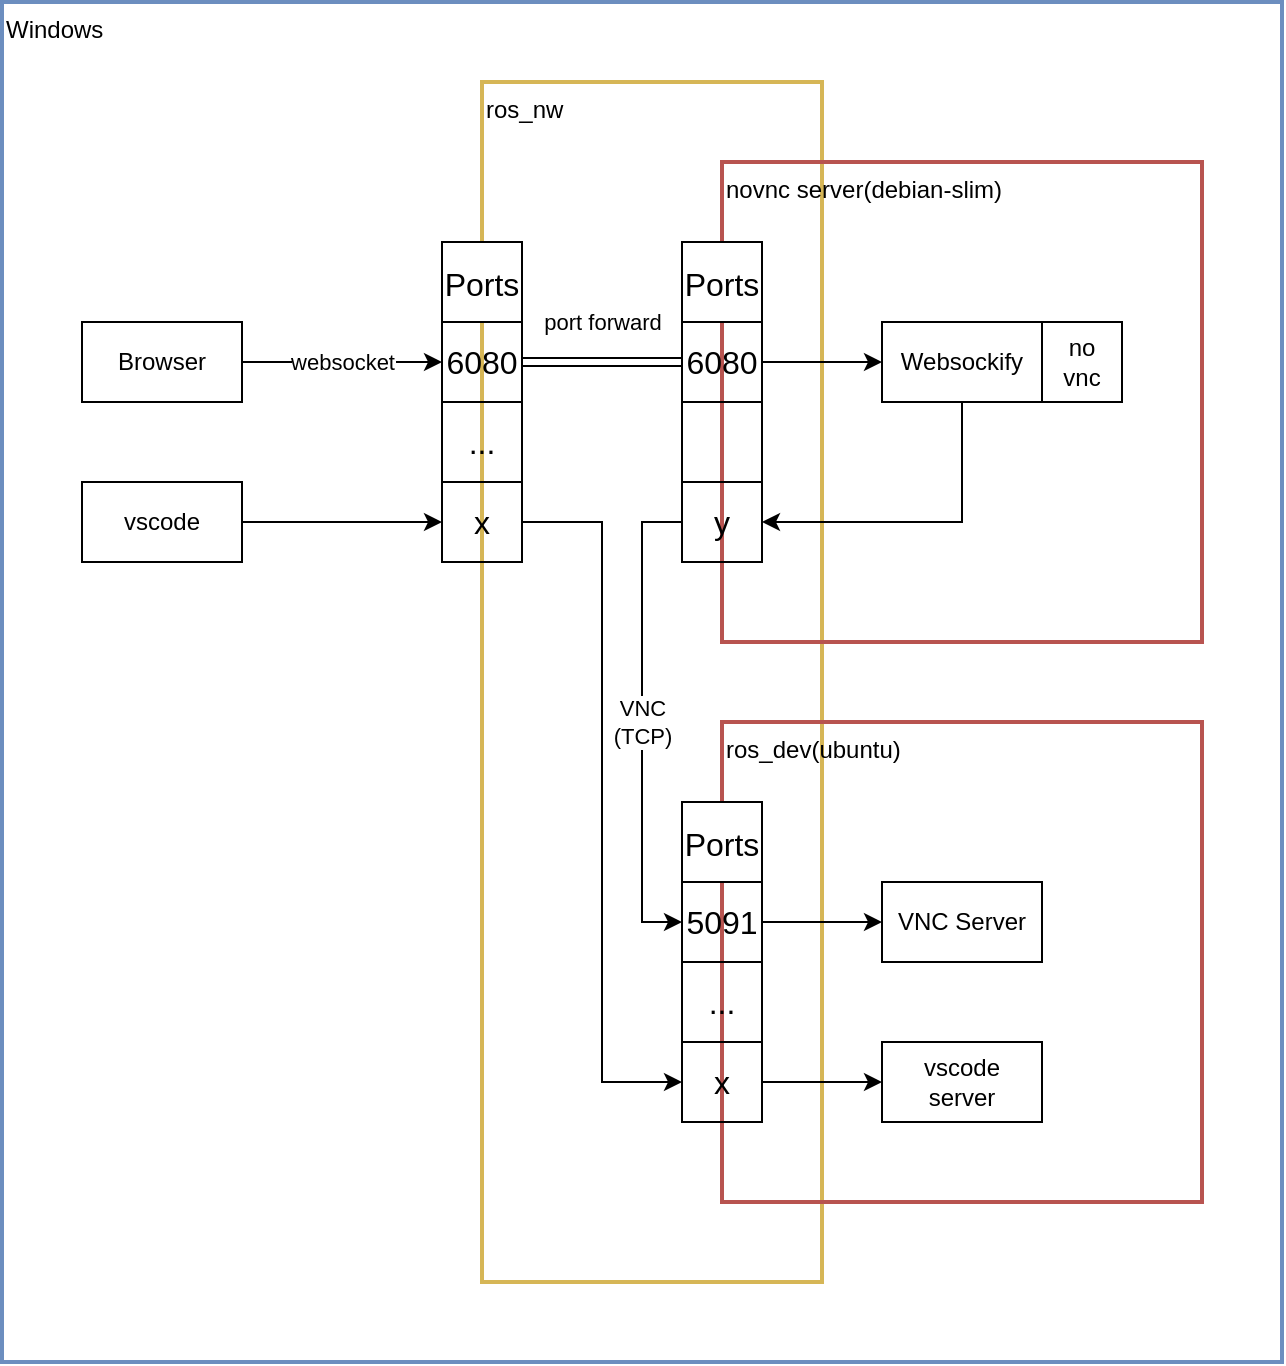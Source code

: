 <mxfile version="23.1.5" type="device">
  <diagram name="ページ1" id="4kXGkrT-Vvidgy9d8uIk">
    <mxGraphModel dx="1094" dy="1151" grid="1" gridSize="10" guides="1" tooltips="1" connect="1" arrows="1" fold="1" page="1" pageScale="1" pageWidth="827" pageHeight="1169" math="0" shadow="0">
      <root>
        <mxCell id="0" />
        <mxCell id="1" parent="0" />
        <mxCell id="luYWpKc1zl30fqJoofZf-3" value="windows" parent="0" />
        <mxCell id="luYWpKc1zl30fqJoofZf-6" value="Windows" style="rounded=0;whiteSpace=wrap;html=1;align=left;verticalAlign=top;fillColor=none;strokeColor=#6c8ebf;strokeWidth=2;" parent="luYWpKc1zl30fqJoofZf-3" vertex="1">
          <mxGeometry x="40" y="40" width="640" height="680" as="geometry" />
        </mxCell>
        <mxCell id="luYWpKc1zl30fqJoofZf-4" value="docker" parent="0" />
        <mxCell id="luYWpKc1zl30fqJoofZf-8" value="ros_nw" style="rounded=0;whiteSpace=wrap;html=1;align=left;verticalAlign=top;fillColor=none;strokeColor=#d6b656;strokeWidth=2;" parent="luYWpKc1zl30fqJoofZf-4" vertex="1">
          <mxGeometry x="280" y="80" width="170" height="600" as="geometry" />
        </mxCell>
        <mxCell id="luYWpKc1zl30fqJoofZf-9" value="ros_dev(ubuntu)" style="rounded=0;whiteSpace=wrap;html=1;align=left;verticalAlign=top;fillColor=none;strokeColor=#b85450;strokeWidth=2;" parent="luYWpKc1zl30fqJoofZf-4" vertex="1">
          <mxGeometry x="400" y="400" width="240" height="240" as="geometry" />
        </mxCell>
        <mxCell id="c91D7S9ZsHnWGiHCDUn_-21" value="novnc server(debian-slim)" style="rounded=0;whiteSpace=wrap;html=1;align=left;verticalAlign=top;fillColor=none;strokeColor=#b85450;strokeWidth=2;" vertex="1" parent="luYWpKc1zl30fqJoofZf-4">
          <mxGeometry x="400" y="120" width="240" height="240" as="geometry" />
        </mxCell>
        <mxCell id="ukuxaiV331VI8wh_9Zrm-1" value="instance" parent="0" />
        <mxCell id="c91D7S9ZsHnWGiHCDUn_-49" value="Ports" style="shape=table;startSize=40;container=1;collapsible=0;childLayout=tableLayout;strokeColor=default;fontSize=16;" vertex="1" parent="ukuxaiV331VI8wh_9Zrm-1">
          <mxGeometry x="380" y="160" width="40" height="160" as="geometry" />
        </mxCell>
        <mxCell id="c91D7S9ZsHnWGiHCDUn_-50" value="" style="shape=tableRow;horizontal=0;startSize=0;swimlaneHead=0;swimlaneBody=0;strokeColor=inherit;top=0;left=0;bottom=0;right=0;collapsible=0;dropTarget=0;fillColor=none;points=[[0,0.5],[1,0.5]];portConstraint=eastwest;fontSize=16;" vertex="1" parent="c91D7S9ZsHnWGiHCDUn_-49">
          <mxGeometry y="40" width="40" height="40" as="geometry" />
        </mxCell>
        <mxCell id="c91D7S9ZsHnWGiHCDUn_-51" value="6080" style="shape=partialRectangle;html=1;whiteSpace=wrap;connectable=0;strokeColor=inherit;overflow=hidden;fillColor=none;top=0;left=0;bottom=0;right=0;pointerEvents=1;fontSize=16;" vertex="1" parent="c91D7S9ZsHnWGiHCDUn_-50">
          <mxGeometry width="40" height="40" as="geometry">
            <mxRectangle width="40" height="40" as="alternateBounds" />
          </mxGeometry>
        </mxCell>
        <mxCell id="c91D7S9ZsHnWGiHCDUn_-52" value="" style="shape=tableRow;horizontal=0;startSize=0;swimlaneHead=0;swimlaneBody=0;strokeColor=inherit;top=0;left=0;bottom=0;right=0;collapsible=0;dropTarget=0;fillColor=none;points=[[0,0.5],[1,0.5]];portConstraint=eastwest;fontSize=16;" vertex="1" parent="c91D7S9ZsHnWGiHCDUn_-49">
          <mxGeometry y="80" width="40" height="40" as="geometry" />
        </mxCell>
        <mxCell id="c91D7S9ZsHnWGiHCDUn_-53" value="" style="shape=partialRectangle;html=1;whiteSpace=wrap;connectable=0;strokeColor=inherit;overflow=hidden;fillColor=none;top=0;left=0;bottom=0;right=0;pointerEvents=1;fontSize=16;" vertex="1" parent="c91D7S9ZsHnWGiHCDUn_-52">
          <mxGeometry width="40" height="40" as="geometry">
            <mxRectangle width="40" height="40" as="alternateBounds" />
          </mxGeometry>
        </mxCell>
        <mxCell id="c91D7S9ZsHnWGiHCDUn_-54" value="" style="shape=tableRow;horizontal=0;startSize=0;swimlaneHead=0;swimlaneBody=0;strokeColor=inherit;top=0;left=0;bottom=0;right=0;collapsible=0;dropTarget=0;fillColor=none;points=[[0,0.5],[1,0.5]];portConstraint=eastwest;fontSize=16;" vertex="1" parent="c91D7S9ZsHnWGiHCDUn_-49">
          <mxGeometry y="120" width="40" height="40" as="geometry" />
        </mxCell>
        <mxCell id="c91D7S9ZsHnWGiHCDUn_-55" value="y" style="shape=partialRectangle;html=1;whiteSpace=wrap;connectable=0;strokeColor=inherit;overflow=hidden;fillColor=none;top=0;left=0;bottom=0;right=0;pointerEvents=1;fontSize=16;" vertex="1" parent="c91D7S9ZsHnWGiHCDUn_-54">
          <mxGeometry width="40" height="40" as="geometry">
            <mxRectangle width="40" height="40" as="alternateBounds" />
          </mxGeometry>
        </mxCell>
        <mxCell id="c91D7S9ZsHnWGiHCDUn_-56" value="Ports" style="shape=table;startSize=40;container=1;collapsible=0;childLayout=tableLayout;strokeColor=default;fontSize=16;" vertex="1" parent="ukuxaiV331VI8wh_9Zrm-1">
          <mxGeometry x="380" y="440" width="40" height="160" as="geometry" />
        </mxCell>
        <mxCell id="c91D7S9ZsHnWGiHCDUn_-57" value="" style="shape=tableRow;horizontal=0;startSize=0;swimlaneHead=0;swimlaneBody=0;strokeColor=inherit;top=0;left=0;bottom=0;right=0;collapsible=0;dropTarget=0;fillColor=none;points=[[0,0.5],[1,0.5]];portConstraint=eastwest;fontSize=16;" vertex="1" parent="c91D7S9ZsHnWGiHCDUn_-56">
          <mxGeometry y="40" width="40" height="40" as="geometry" />
        </mxCell>
        <mxCell id="c91D7S9ZsHnWGiHCDUn_-58" value="5091" style="shape=partialRectangle;html=1;whiteSpace=wrap;connectable=0;strokeColor=inherit;overflow=hidden;fillColor=none;top=0;left=0;bottom=0;right=0;pointerEvents=1;fontSize=16;" vertex="1" parent="c91D7S9ZsHnWGiHCDUn_-57">
          <mxGeometry width="40" height="40" as="geometry">
            <mxRectangle width="40" height="40" as="alternateBounds" />
          </mxGeometry>
        </mxCell>
        <mxCell id="c91D7S9ZsHnWGiHCDUn_-59" value="" style="shape=tableRow;horizontal=0;startSize=0;swimlaneHead=0;swimlaneBody=0;strokeColor=inherit;top=0;left=0;bottom=0;right=0;collapsible=0;dropTarget=0;fillColor=none;points=[[0,0.5],[1,0.5]];portConstraint=eastwest;fontSize=16;" vertex="1" parent="c91D7S9ZsHnWGiHCDUn_-56">
          <mxGeometry y="80" width="40" height="40" as="geometry" />
        </mxCell>
        <mxCell id="c91D7S9ZsHnWGiHCDUn_-60" value="..." style="shape=partialRectangle;html=1;whiteSpace=wrap;connectable=0;strokeColor=inherit;overflow=hidden;fillColor=none;top=0;left=0;bottom=0;right=0;pointerEvents=1;fontSize=16;" vertex="1" parent="c91D7S9ZsHnWGiHCDUn_-59">
          <mxGeometry width="40" height="40" as="geometry">
            <mxRectangle width="40" height="40" as="alternateBounds" />
          </mxGeometry>
        </mxCell>
        <mxCell id="c91D7S9ZsHnWGiHCDUn_-61" value="" style="shape=tableRow;horizontal=0;startSize=0;swimlaneHead=0;swimlaneBody=0;strokeColor=inherit;top=0;left=0;bottom=0;right=0;collapsible=0;dropTarget=0;fillColor=none;points=[[0,0.5],[1,0.5]];portConstraint=eastwest;fontSize=16;" vertex="1" parent="c91D7S9ZsHnWGiHCDUn_-56">
          <mxGeometry y="120" width="40" height="40" as="geometry" />
        </mxCell>
        <mxCell id="c91D7S9ZsHnWGiHCDUn_-62" value="x" style="shape=partialRectangle;html=1;whiteSpace=wrap;connectable=0;strokeColor=inherit;overflow=hidden;fillColor=none;top=0;left=0;bottom=0;right=0;pointerEvents=1;fontSize=16;" vertex="1" parent="c91D7S9ZsHnWGiHCDUn_-61">
          <mxGeometry width="40" height="40" as="geometry">
            <mxRectangle width="40" height="40" as="alternateBounds" />
          </mxGeometry>
        </mxCell>
        <mxCell id="c91D7S9ZsHnWGiHCDUn_-63" value="VNC Server" style="rounded=0;whiteSpace=wrap;html=1;" vertex="1" parent="ukuxaiV331VI8wh_9Zrm-1">
          <mxGeometry x="480" y="480" width="80" height="40" as="geometry" />
        </mxCell>
        <mxCell id="c91D7S9ZsHnWGiHCDUn_-64" value="port forward" style="rounded=0;orthogonalLoop=1;jettySize=auto;html=1;exitX=1;exitY=0.5;exitDx=0;exitDy=0;entryX=0;entryY=0.5;entryDx=0;entryDy=0;endArrow=none;endFill=0;shape=link;" edge="1" parent="ukuxaiV331VI8wh_9Zrm-1" source="c91D7S9ZsHnWGiHCDUn_-78" target="c91D7S9ZsHnWGiHCDUn_-50">
          <mxGeometry y="20" relative="1" as="geometry">
            <mxPoint as="offset" />
          </mxGeometry>
        </mxCell>
        <mxCell id="c91D7S9ZsHnWGiHCDUn_-65" style="edgeStyle=orthogonalEdgeStyle;rounded=0;orthogonalLoop=1;jettySize=auto;html=1;exitX=0.5;exitY=1;exitDx=0;exitDy=0;entryX=1;entryY=0.5;entryDx=0;entryDy=0;" edge="1" parent="ukuxaiV331VI8wh_9Zrm-1" source="c91D7S9ZsHnWGiHCDUn_-66" target="c91D7S9ZsHnWGiHCDUn_-54">
          <mxGeometry relative="1" as="geometry" />
        </mxCell>
        <mxCell id="c91D7S9ZsHnWGiHCDUn_-66" value="Websockify" style="rounded=0;whiteSpace=wrap;html=1;" vertex="1" parent="ukuxaiV331VI8wh_9Zrm-1">
          <mxGeometry x="480" y="200" width="80" height="40" as="geometry" />
        </mxCell>
        <mxCell id="c91D7S9ZsHnWGiHCDUn_-67" value="Browser" style="rounded=0;whiteSpace=wrap;html=1;" vertex="1" parent="ukuxaiV331VI8wh_9Zrm-1">
          <mxGeometry x="80" y="200" width="80" height="40" as="geometry" />
        </mxCell>
        <mxCell id="c91D7S9ZsHnWGiHCDUn_-68" style="edgeStyle=orthogonalEdgeStyle;rounded=0;orthogonalLoop=1;jettySize=auto;html=1;exitX=1;exitY=0.5;exitDx=0;exitDy=0;entryX=0;entryY=0.5;entryDx=0;entryDy=0;" edge="1" parent="ukuxaiV331VI8wh_9Zrm-1" source="c91D7S9ZsHnWGiHCDUn_-50" target="c91D7S9ZsHnWGiHCDUn_-66">
          <mxGeometry relative="1" as="geometry" />
        </mxCell>
        <mxCell id="c91D7S9ZsHnWGiHCDUn_-69" style="edgeStyle=orthogonalEdgeStyle;rounded=0;orthogonalLoop=1;jettySize=auto;html=1;exitX=1;exitY=0.5;exitDx=0;exitDy=0;entryX=0;entryY=0.5;entryDx=0;entryDy=0;" edge="1" parent="ukuxaiV331VI8wh_9Zrm-1" source="c91D7S9ZsHnWGiHCDUn_-82" target="c91D7S9ZsHnWGiHCDUn_-61">
          <mxGeometry relative="1" as="geometry" />
        </mxCell>
        <mxCell id="c91D7S9ZsHnWGiHCDUn_-70" style="edgeStyle=orthogonalEdgeStyle;rounded=0;orthogonalLoop=1;jettySize=auto;html=1;exitX=1;exitY=0.5;exitDx=0;exitDy=0;entryX=0;entryY=0.5;entryDx=0;entryDy=0;" edge="1" parent="ukuxaiV331VI8wh_9Zrm-1" source="c91D7S9ZsHnWGiHCDUn_-61" target="c91D7S9ZsHnWGiHCDUn_-76">
          <mxGeometry relative="1" as="geometry" />
        </mxCell>
        <mxCell id="c91D7S9ZsHnWGiHCDUn_-71" value="VNC&lt;br&gt;(TCP)" style="edgeStyle=orthogonalEdgeStyle;rounded=0;orthogonalLoop=1;jettySize=auto;html=1;exitX=0;exitY=0.5;exitDx=0;exitDy=0;entryX=0;entryY=0.5;entryDx=0;entryDy=0;" edge="1" parent="ukuxaiV331VI8wh_9Zrm-1" source="c91D7S9ZsHnWGiHCDUn_-54" target="c91D7S9ZsHnWGiHCDUn_-57">
          <mxGeometry relative="1" as="geometry" />
        </mxCell>
        <mxCell id="c91D7S9ZsHnWGiHCDUn_-72" style="edgeStyle=orthogonalEdgeStyle;rounded=0;orthogonalLoop=1;jettySize=auto;html=1;exitX=1;exitY=0.5;exitDx=0;exitDy=0;entryX=0;entryY=0.5;entryDx=0;entryDy=0;" edge="1" parent="ukuxaiV331VI8wh_9Zrm-1" source="c91D7S9ZsHnWGiHCDUn_-57" target="c91D7S9ZsHnWGiHCDUn_-63">
          <mxGeometry relative="1" as="geometry" />
        </mxCell>
        <mxCell id="c91D7S9ZsHnWGiHCDUn_-73" value="no&lt;br&gt;vnc" style="rounded=0;whiteSpace=wrap;html=1;" vertex="1" parent="ukuxaiV331VI8wh_9Zrm-1">
          <mxGeometry x="560" y="200" width="40" height="40" as="geometry" />
        </mxCell>
        <mxCell id="c91D7S9ZsHnWGiHCDUn_-74" style="edgeStyle=orthogonalEdgeStyle;rounded=0;orthogonalLoop=1;jettySize=auto;html=1;exitX=1;exitY=0.5;exitDx=0;exitDy=0;entryX=0;entryY=0.5;entryDx=0;entryDy=0;" edge="1" parent="ukuxaiV331VI8wh_9Zrm-1" source="c91D7S9ZsHnWGiHCDUn_-75" target="c91D7S9ZsHnWGiHCDUn_-82">
          <mxGeometry relative="1" as="geometry">
            <mxPoint x="190" y="260" as="sourcePoint" />
          </mxGeometry>
        </mxCell>
        <mxCell id="c91D7S9ZsHnWGiHCDUn_-75" value="vscode" style="rounded=0;whiteSpace=wrap;html=1;" vertex="1" parent="ukuxaiV331VI8wh_9Zrm-1">
          <mxGeometry x="80" y="280" width="80" height="40" as="geometry" />
        </mxCell>
        <mxCell id="c91D7S9ZsHnWGiHCDUn_-76" value="vscode&lt;br&gt;server" style="rounded=0;whiteSpace=wrap;html=1;" vertex="1" parent="ukuxaiV331VI8wh_9Zrm-1">
          <mxGeometry x="480" y="560" width="80" height="40" as="geometry" />
        </mxCell>
        <mxCell id="c91D7S9ZsHnWGiHCDUn_-77" value="Ports" style="shape=table;startSize=40;container=1;collapsible=0;childLayout=tableLayout;strokeColor=default;fontSize=16;" vertex="1" parent="ukuxaiV331VI8wh_9Zrm-1">
          <mxGeometry x="260" y="160" width="40" height="160" as="geometry" />
        </mxCell>
        <mxCell id="c91D7S9ZsHnWGiHCDUn_-78" value="" style="shape=tableRow;horizontal=0;startSize=0;swimlaneHead=0;swimlaneBody=0;strokeColor=inherit;top=0;left=0;bottom=0;right=0;collapsible=0;dropTarget=0;fillColor=none;points=[[0,0.5],[1,0.5]];portConstraint=eastwest;fontSize=16;" vertex="1" parent="c91D7S9ZsHnWGiHCDUn_-77">
          <mxGeometry y="40" width="40" height="40" as="geometry" />
        </mxCell>
        <mxCell id="c91D7S9ZsHnWGiHCDUn_-79" value="6080" style="shape=partialRectangle;html=1;whiteSpace=wrap;connectable=0;strokeColor=inherit;overflow=hidden;fillColor=none;top=0;left=0;bottom=0;right=0;pointerEvents=1;fontSize=16;" vertex="1" parent="c91D7S9ZsHnWGiHCDUn_-78">
          <mxGeometry width="40" height="40" as="geometry">
            <mxRectangle width="40" height="40" as="alternateBounds" />
          </mxGeometry>
        </mxCell>
        <mxCell id="c91D7S9ZsHnWGiHCDUn_-80" value="" style="shape=tableRow;horizontal=0;startSize=0;swimlaneHead=0;swimlaneBody=0;strokeColor=inherit;top=0;left=0;bottom=0;right=0;collapsible=0;dropTarget=0;fillColor=none;points=[[0,0.5],[1,0.5]];portConstraint=eastwest;fontSize=16;" vertex="1" parent="c91D7S9ZsHnWGiHCDUn_-77">
          <mxGeometry y="80" width="40" height="40" as="geometry" />
        </mxCell>
        <mxCell id="c91D7S9ZsHnWGiHCDUn_-81" value="..." style="shape=partialRectangle;html=1;whiteSpace=wrap;connectable=0;strokeColor=inherit;overflow=hidden;fillColor=none;top=0;left=0;bottom=0;right=0;pointerEvents=1;fontSize=16;" vertex="1" parent="c91D7S9ZsHnWGiHCDUn_-80">
          <mxGeometry width="40" height="40" as="geometry">
            <mxRectangle width="40" height="40" as="alternateBounds" />
          </mxGeometry>
        </mxCell>
        <mxCell id="c91D7S9ZsHnWGiHCDUn_-82" value="" style="shape=tableRow;horizontal=0;startSize=0;swimlaneHead=0;swimlaneBody=0;strokeColor=inherit;top=0;left=0;bottom=0;right=0;collapsible=0;dropTarget=0;fillColor=none;points=[[0,0.5],[1,0.5]];portConstraint=eastwest;fontSize=16;" vertex="1" parent="c91D7S9ZsHnWGiHCDUn_-77">
          <mxGeometry y="120" width="40" height="40" as="geometry" />
        </mxCell>
        <mxCell id="c91D7S9ZsHnWGiHCDUn_-83" value="x" style="shape=partialRectangle;html=1;whiteSpace=wrap;connectable=0;strokeColor=inherit;overflow=hidden;fillColor=none;top=0;left=0;bottom=0;right=0;pointerEvents=1;fontSize=16;" vertex="1" parent="c91D7S9ZsHnWGiHCDUn_-82">
          <mxGeometry width="40" height="40" as="geometry">
            <mxRectangle width="40" height="40" as="alternateBounds" />
          </mxGeometry>
        </mxCell>
        <mxCell id="c91D7S9ZsHnWGiHCDUn_-84" value="websocket" style="edgeStyle=orthogonalEdgeStyle;rounded=0;orthogonalLoop=1;jettySize=auto;html=1;exitX=1;exitY=0.5;exitDx=0;exitDy=0;entryX=0;entryY=0.5;entryDx=0;entryDy=0;" edge="1" parent="ukuxaiV331VI8wh_9Zrm-1" source="c91D7S9ZsHnWGiHCDUn_-67" target="c91D7S9ZsHnWGiHCDUn_-78">
          <mxGeometry relative="1" as="geometry">
            <mxPoint x="320" y="20" as="sourcePoint" />
          </mxGeometry>
        </mxCell>
      </root>
    </mxGraphModel>
  </diagram>
</mxfile>

